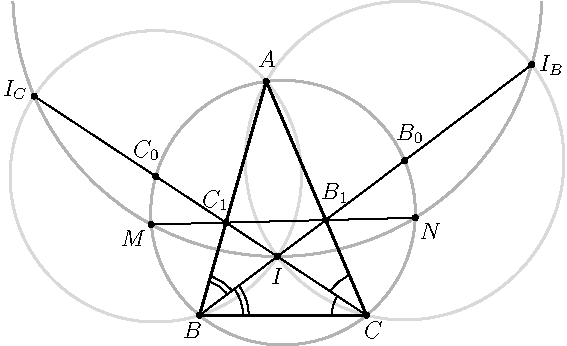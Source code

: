 import geometry;

real size = 10cm;
size(size);
var mr = size / 13;

point pB = (0, 0), pC = (5, 0), pA = (2, 7);

triangle triABC = triangle(pA, pB, pC);

point
    pI = incenter(triABC),
    pIB = excenter(triABC.AC),
    pIC = excenter(triABC.AB),
    pB1 = bisectorpoint(triABC.AC),
    pC1 = bisectorpoint(triABC.AB);

circle circumABC = circumcircle(triABC);

point pB0 = (pI + pIB) / 2, pC0 = (pI + pIC) / 2;

point[] pMNset = intersectionpoints(circumABC, line(pB1, pC1));
point pM = pMNset[0], pN = pMNset[1];

pen darkgray = gray(0.7);
pen lightgray = gray(0.85);

draw(circumABC, darkgray+linewidth(1));
draw(circumcircle(pA, pB, pI), lightgray+linewidth(1));
draw(circumcircle(pA, pC, pI), lightgray+linewidth(1));
clipdraw(circumcircle(pI, pIB, pIC), darkgray+linewidth(1));

draw(triABC, linewidth(1));

draw(pB--pIB ^^ pC--pIC ^^ pM--pN);

markangle(pA, pC, pI, n=1, radius=mr);
markangle(pI, pC, pB, n=1, radius=0.8mr);

markangle(pC, pB, pI, n=2, radius=mr);
markangle(pI, pB, pA, n=2, radius=0.8mr);

dot(Label("$A$", pA, 2.0N));
dot(Label("$B$", pB, SSW));
dot(Label("$C$", pC, SSE));
dot(Label("$M$", pM, SW));
dot(Label("$N$", pN, SE));
dot(Label("$I$", pI, 1.5S));
dot(Label("$B_0$", pB0, 1.5N+NNE));
dot(Label("$C_0$", pC0, 1.5N+NW));
dot(Label("$B_1$", pB1, 1.7N+NE));
dot(Label("$C_1$", pC1, N+NW));
dot(Label("$I_B$", pIB, E));
dot(Label("$I_C$", pIC, WNW));

